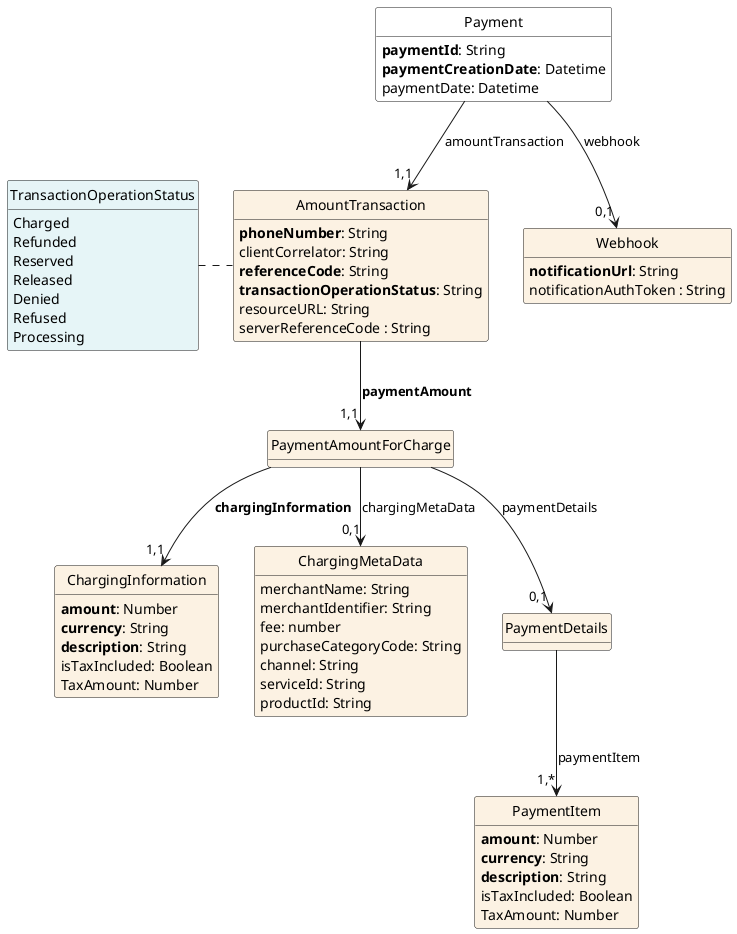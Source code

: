 @startuml Open Mobile Alliance transactions/amount
hide circle
hide methods
hide stereotype
show <<Enumeration>> stereotype
skinparam class {
   BackgroundColor<<Enumeration>> #E6F5F7
   BackgroundColor<<Ref>> #FFFFE0
   BackgroundColor<<Pivot>> #FFFFFFF
   BackgroundColor #FCF2E3
}

class Payment <<Pivot>> {
    <b>paymentId</b>: String
    <b>paymentCreationDate</b>: Datetime
    paymentDate: Datetime
}

class AmountTransaction  {
    <b>phoneNumber</b>: String 
    clientCorrelator: String
    <b>referenceCode</b>: String
    <b>transactionOperationStatus</b>: String
    resourceURL: String
    serverReferenceCode : String
    }

Payment --> "1,1" AmountTransaction: amountTransaction

class TransactionOperationStatus <<Enumeration>> {
    Charged
    Refunded
    Reserved
    Released
    Denied 
    Refused 
    Processing
}

class Webhook {
    <b>notificationUrl</b>: String
    notificationAuthToken : String
}

Payment --> "0,1" Webhook: webhook


class PaymentAmountForCharge {
}

class ChargingInformation {
    <b>amount</b>: Number
    <b>currency</b>: String
    <b>description</b>: String
    isTaxIncluded: Boolean
    TaxAmount: Number

}

class ChargingMetaData {
    merchantName: String
    merchantIdentifier: String
    fee: number
    purchaseCategoryCode: String
    channel: String
    serviceId: String
    productId: String
}


class PaymentDetails {
}

class PaymentItem {
    <b>amount</b>: Number
    <b>currency</b>: String
    <b>description</b>: String
    isTaxIncluded: Boolean
    TaxAmount: Number
}

PaymentDetails --> "1,*" PaymentItem : paymentItem

AmountTransaction --> "1,1" PaymentAmountForCharge : <b>paymentAmount</b>

PaymentAmountForCharge --> "1,1" ChargingInformation : <b>chargingInformation</b>
PaymentAmountForCharge --> "0,1" ChargingMetaData : chargingMetaData


PaymentAmountForCharge --> "0,1" PaymentDetails: paymentDetails

AmountTransaction .left. TransactionOperationStatus

@enduml
